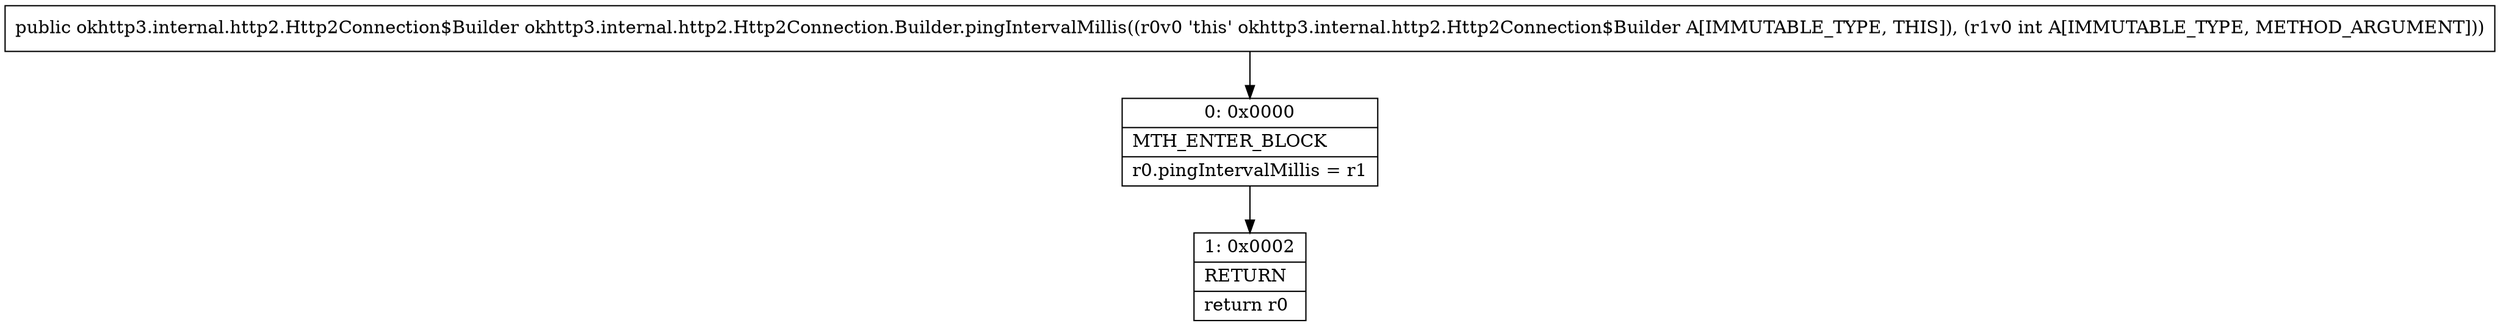 digraph "CFG forokhttp3.internal.http2.Http2Connection.Builder.pingIntervalMillis(I)Lokhttp3\/internal\/http2\/Http2Connection$Builder;" {
Node_0 [shape=record,label="{0\:\ 0x0000|MTH_ENTER_BLOCK\l|r0.pingIntervalMillis = r1\l}"];
Node_1 [shape=record,label="{1\:\ 0x0002|RETURN\l|return r0\l}"];
MethodNode[shape=record,label="{public okhttp3.internal.http2.Http2Connection$Builder okhttp3.internal.http2.Http2Connection.Builder.pingIntervalMillis((r0v0 'this' okhttp3.internal.http2.Http2Connection$Builder A[IMMUTABLE_TYPE, THIS]), (r1v0 int A[IMMUTABLE_TYPE, METHOD_ARGUMENT])) }"];
MethodNode -> Node_0;
Node_0 -> Node_1;
}

